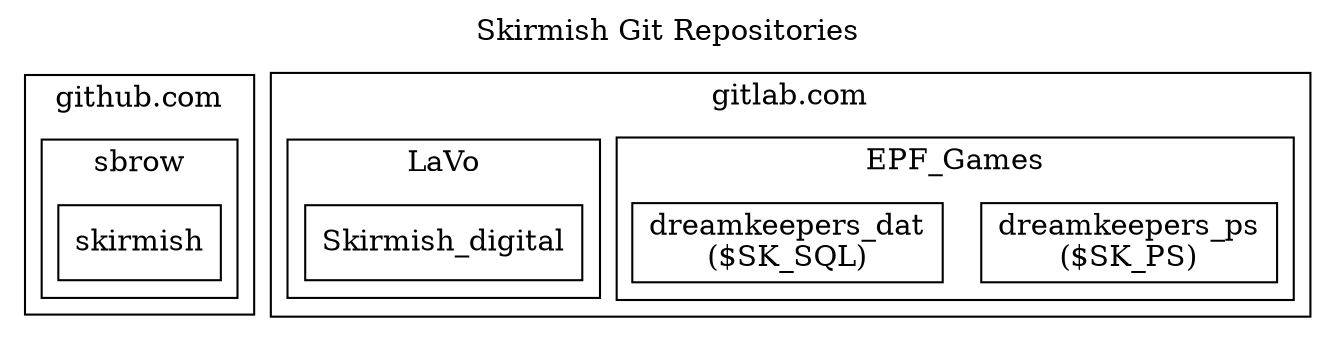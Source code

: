 graph {
	label="Skirmish Git Repositories"
	newrank=true
	labelloc="t"
	node [shape=record]
	subgraph cluster_github {
		label="github.com"	
		subgraph cluster_sbrow {
			label="sbrow"
			Go [label="skirmish"]
		}
	}
	subgraph cluster_gitlab {
		label="gitlab.com"
		subgraph cluster_EPF {
			label = "EPF_Games"
			PS [label="dreamkeepers_ps\n($SK_PS)"]
			SQL [label="dreamkeepers_dat\n($SK_SQL)"]
		}
		subgraph cluster_LaVo {
			label="LaVo"
			Dg [label="Skirmish_digital"]
		}
	}
	/*subgraph cluster_key_site {
		label="website"
		subgraph cluster_key_user {
			label="username"
			repo [label="repo name"]
		}
	}*/
}